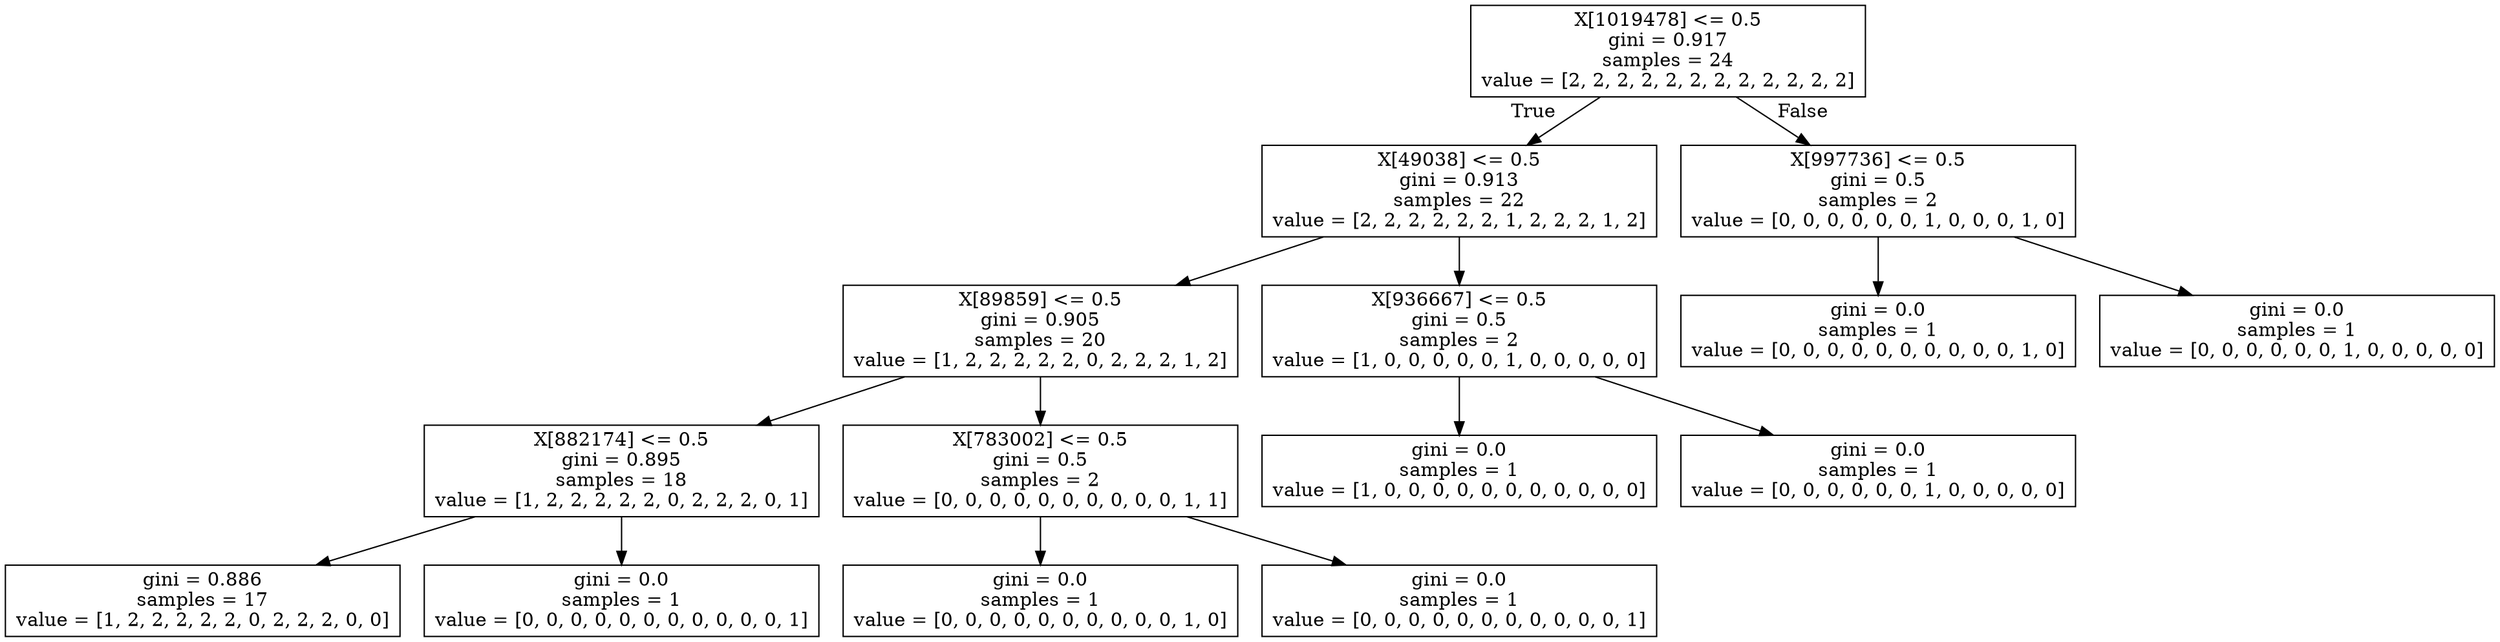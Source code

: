 digraph Tree {
node [shape=box] ;
0 [label="X[1019478] <= 0.5\ngini = 0.917\nsamples = 24\nvalue = [2, 2, 2, 2, 2, 2, 2, 2, 2, 2, 2, 2]"] ;
1 [label="X[49038] <= 0.5\ngini = 0.913\nsamples = 22\nvalue = [2, 2, 2, 2, 2, 2, 1, 2, 2, 2, 1, 2]"] ;
0 -> 1 [labeldistance=2.5, labelangle=45, headlabel="True"] ;
2 [label="X[89859] <= 0.5\ngini = 0.905\nsamples = 20\nvalue = [1, 2, 2, 2, 2, 2, 0, 2, 2, 2, 1, 2]"] ;
1 -> 2 ;
3 [label="X[882174] <= 0.5\ngini = 0.895\nsamples = 18\nvalue = [1, 2, 2, 2, 2, 2, 0, 2, 2, 2, 0, 1]"] ;
2 -> 3 ;
4 [label="gini = 0.886\nsamples = 17\nvalue = [1, 2, 2, 2, 2, 2, 0, 2, 2, 2, 0, 0]"] ;
3 -> 4 ;
5 [label="gini = 0.0\nsamples = 1\nvalue = [0, 0, 0, 0, 0, 0, 0, 0, 0, 0, 0, 1]"] ;
3 -> 5 ;
6 [label="X[783002] <= 0.5\ngini = 0.5\nsamples = 2\nvalue = [0, 0, 0, 0, 0, 0, 0, 0, 0, 0, 1, 1]"] ;
2 -> 6 ;
7 [label="gini = 0.0\nsamples = 1\nvalue = [0, 0, 0, 0, 0, 0, 0, 0, 0, 0, 1, 0]"] ;
6 -> 7 ;
8 [label="gini = 0.0\nsamples = 1\nvalue = [0, 0, 0, 0, 0, 0, 0, 0, 0, 0, 0, 1]"] ;
6 -> 8 ;
9 [label="X[936667] <= 0.5\ngini = 0.5\nsamples = 2\nvalue = [1, 0, 0, 0, 0, 0, 1, 0, 0, 0, 0, 0]"] ;
1 -> 9 ;
10 [label="gini = 0.0\nsamples = 1\nvalue = [1, 0, 0, 0, 0, 0, 0, 0, 0, 0, 0, 0]"] ;
9 -> 10 ;
11 [label="gini = 0.0\nsamples = 1\nvalue = [0, 0, 0, 0, 0, 0, 1, 0, 0, 0, 0, 0]"] ;
9 -> 11 ;
12 [label="X[997736] <= 0.5\ngini = 0.5\nsamples = 2\nvalue = [0, 0, 0, 0, 0, 0, 1, 0, 0, 0, 1, 0]"] ;
0 -> 12 [labeldistance=2.5, labelangle=-45, headlabel="False"] ;
13 [label="gini = 0.0\nsamples = 1\nvalue = [0, 0, 0, 0, 0, 0, 0, 0, 0, 0, 1, 0]"] ;
12 -> 13 ;
14 [label="gini = 0.0\nsamples = 1\nvalue = [0, 0, 0, 0, 0, 0, 1, 0, 0, 0, 0, 0]"] ;
12 -> 14 ;
}